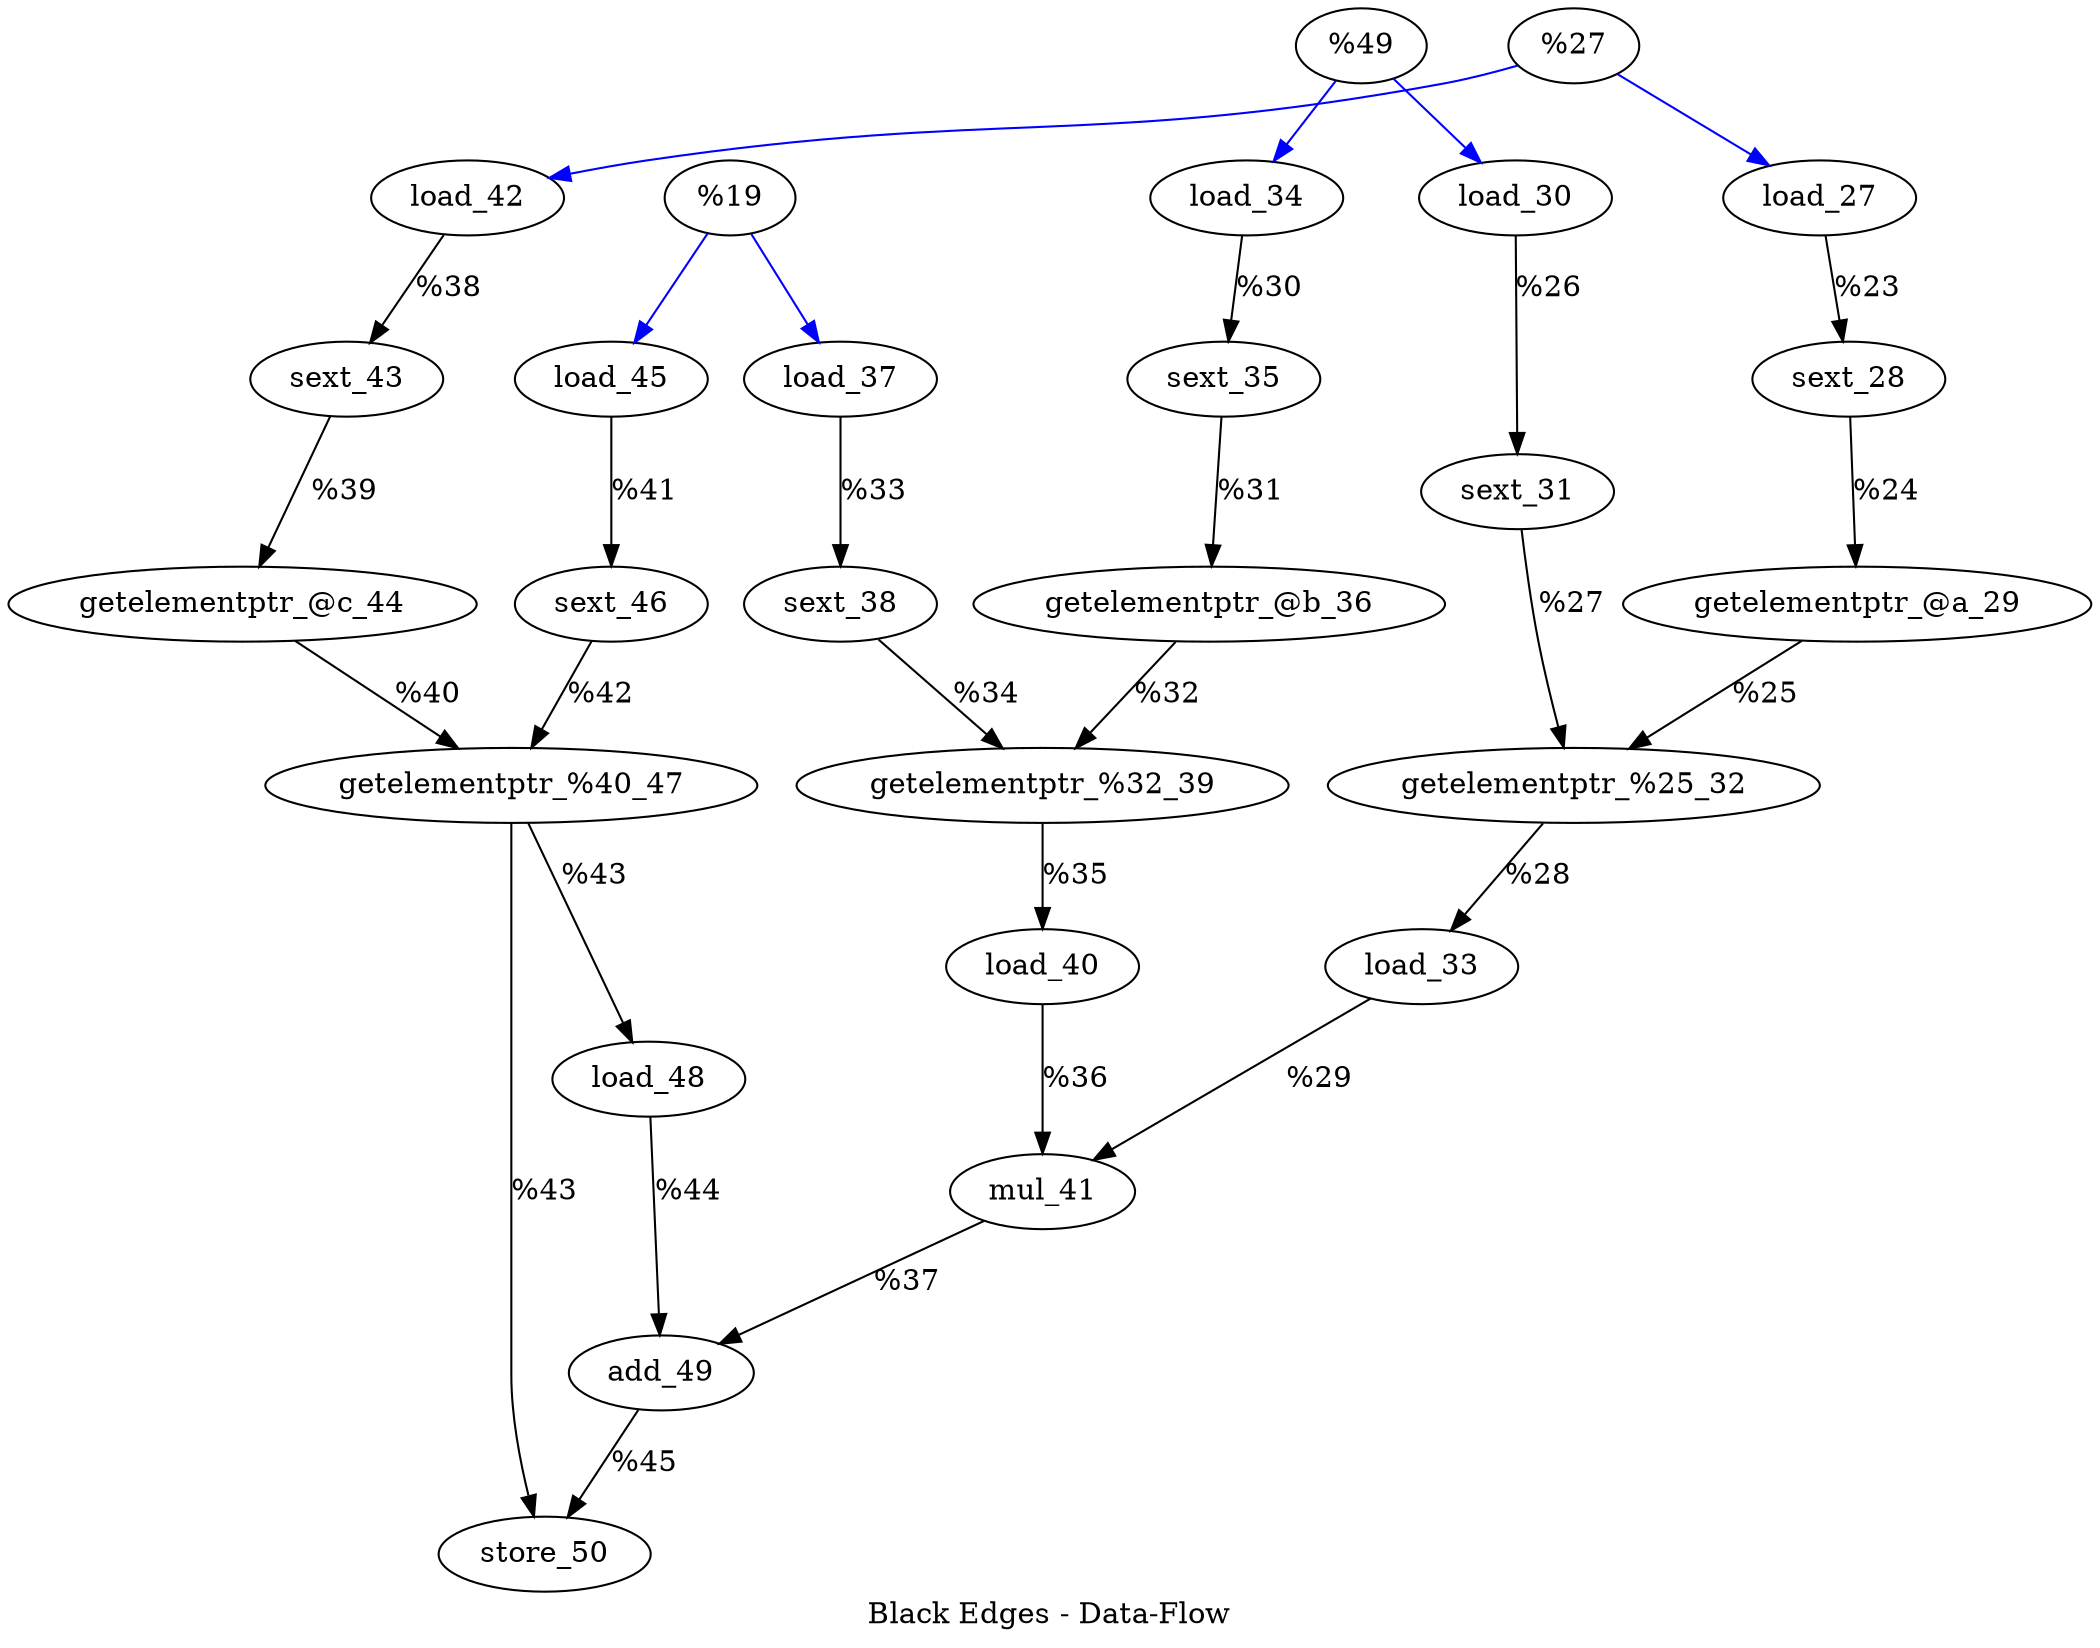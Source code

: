 digraph G {
compound=true
label="Black Edges - Data-Flow"
"getelementptr_%40_47" -> "store_50"[color=black dir=black label="%43"]
"add_49" -> "store_50"[color=black dir=black label="%45"]
"mul_41" -> "add_49"[color=black dir=black label="%37"]
"load_48" -> "add_49"[color=black dir=black label="%44"]
"getelementptr_%40_47" -> "load_48"[color=black dir=black label="%43"]
"sext_46" -> "getelementptr_%40_47"[color=black dir=black label="%42"]
"getelementptr_@c_44" -> "getelementptr_%40_47"[color=black dir=black label="%40"]
"load_45" -> "sext_46"[color=black dir=black label="%41"]
"%3" -> "load_45"[color=blue dir=black]
"sext_43" -> "getelementptr_@c_44"[color=black dir=black label="%39"]
"load_42" -> "sext_43"[color=black dir=black label="%38"]
"%2" -> "load_42"[color=blue dir=black]
"load_40" -> "mul_41"[color=black dir=black label="%36"]
"load_33" -> "mul_41"[color=black dir=black label="%29"]
"getelementptr_%32_39" -> "load_40"[color=black dir=black label="%35"]
"sext_38" -> "getelementptr_%32_39"[color=black dir=black label="%34"]
"getelementptr_@b_36" -> "getelementptr_%32_39"[color=black dir=black label="%32"]
"load_37" -> "sext_38"[color=black dir=black label="%33"]
"%3" -> "load_37"[color=blue dir=black]
"sext_35" -> "getelementptr_@b_36"[color=black dir=black label="%31"]
"load_34" -> "sext_35"[color=black dir=black label="%30"]
"%4" -> "load_34"[color=blue dir=black]
"getelementptr_%25_32" -> "load_33"[color=black dir=black label="%28"]
"sext_31" -> "getelementptr_%25_32"[color=black dir=black label="%27"]
"getelementptr_@a_29" -> "getelementptr_%25_32"[color=black dir=black label="%25"]
"load_30" -> "sext_31"[color=black dir=black label="%26"]
"%4" -> "load_30"[color=blue dir=black]
"sext_28" -> "getelementptr_@a_29"[color=black dir=black label="%24"]
"load_27" -> "sext_28"[color=black dir=black label="%23"]
"%2" -> "load_27"[color=blue dir=black]
}
